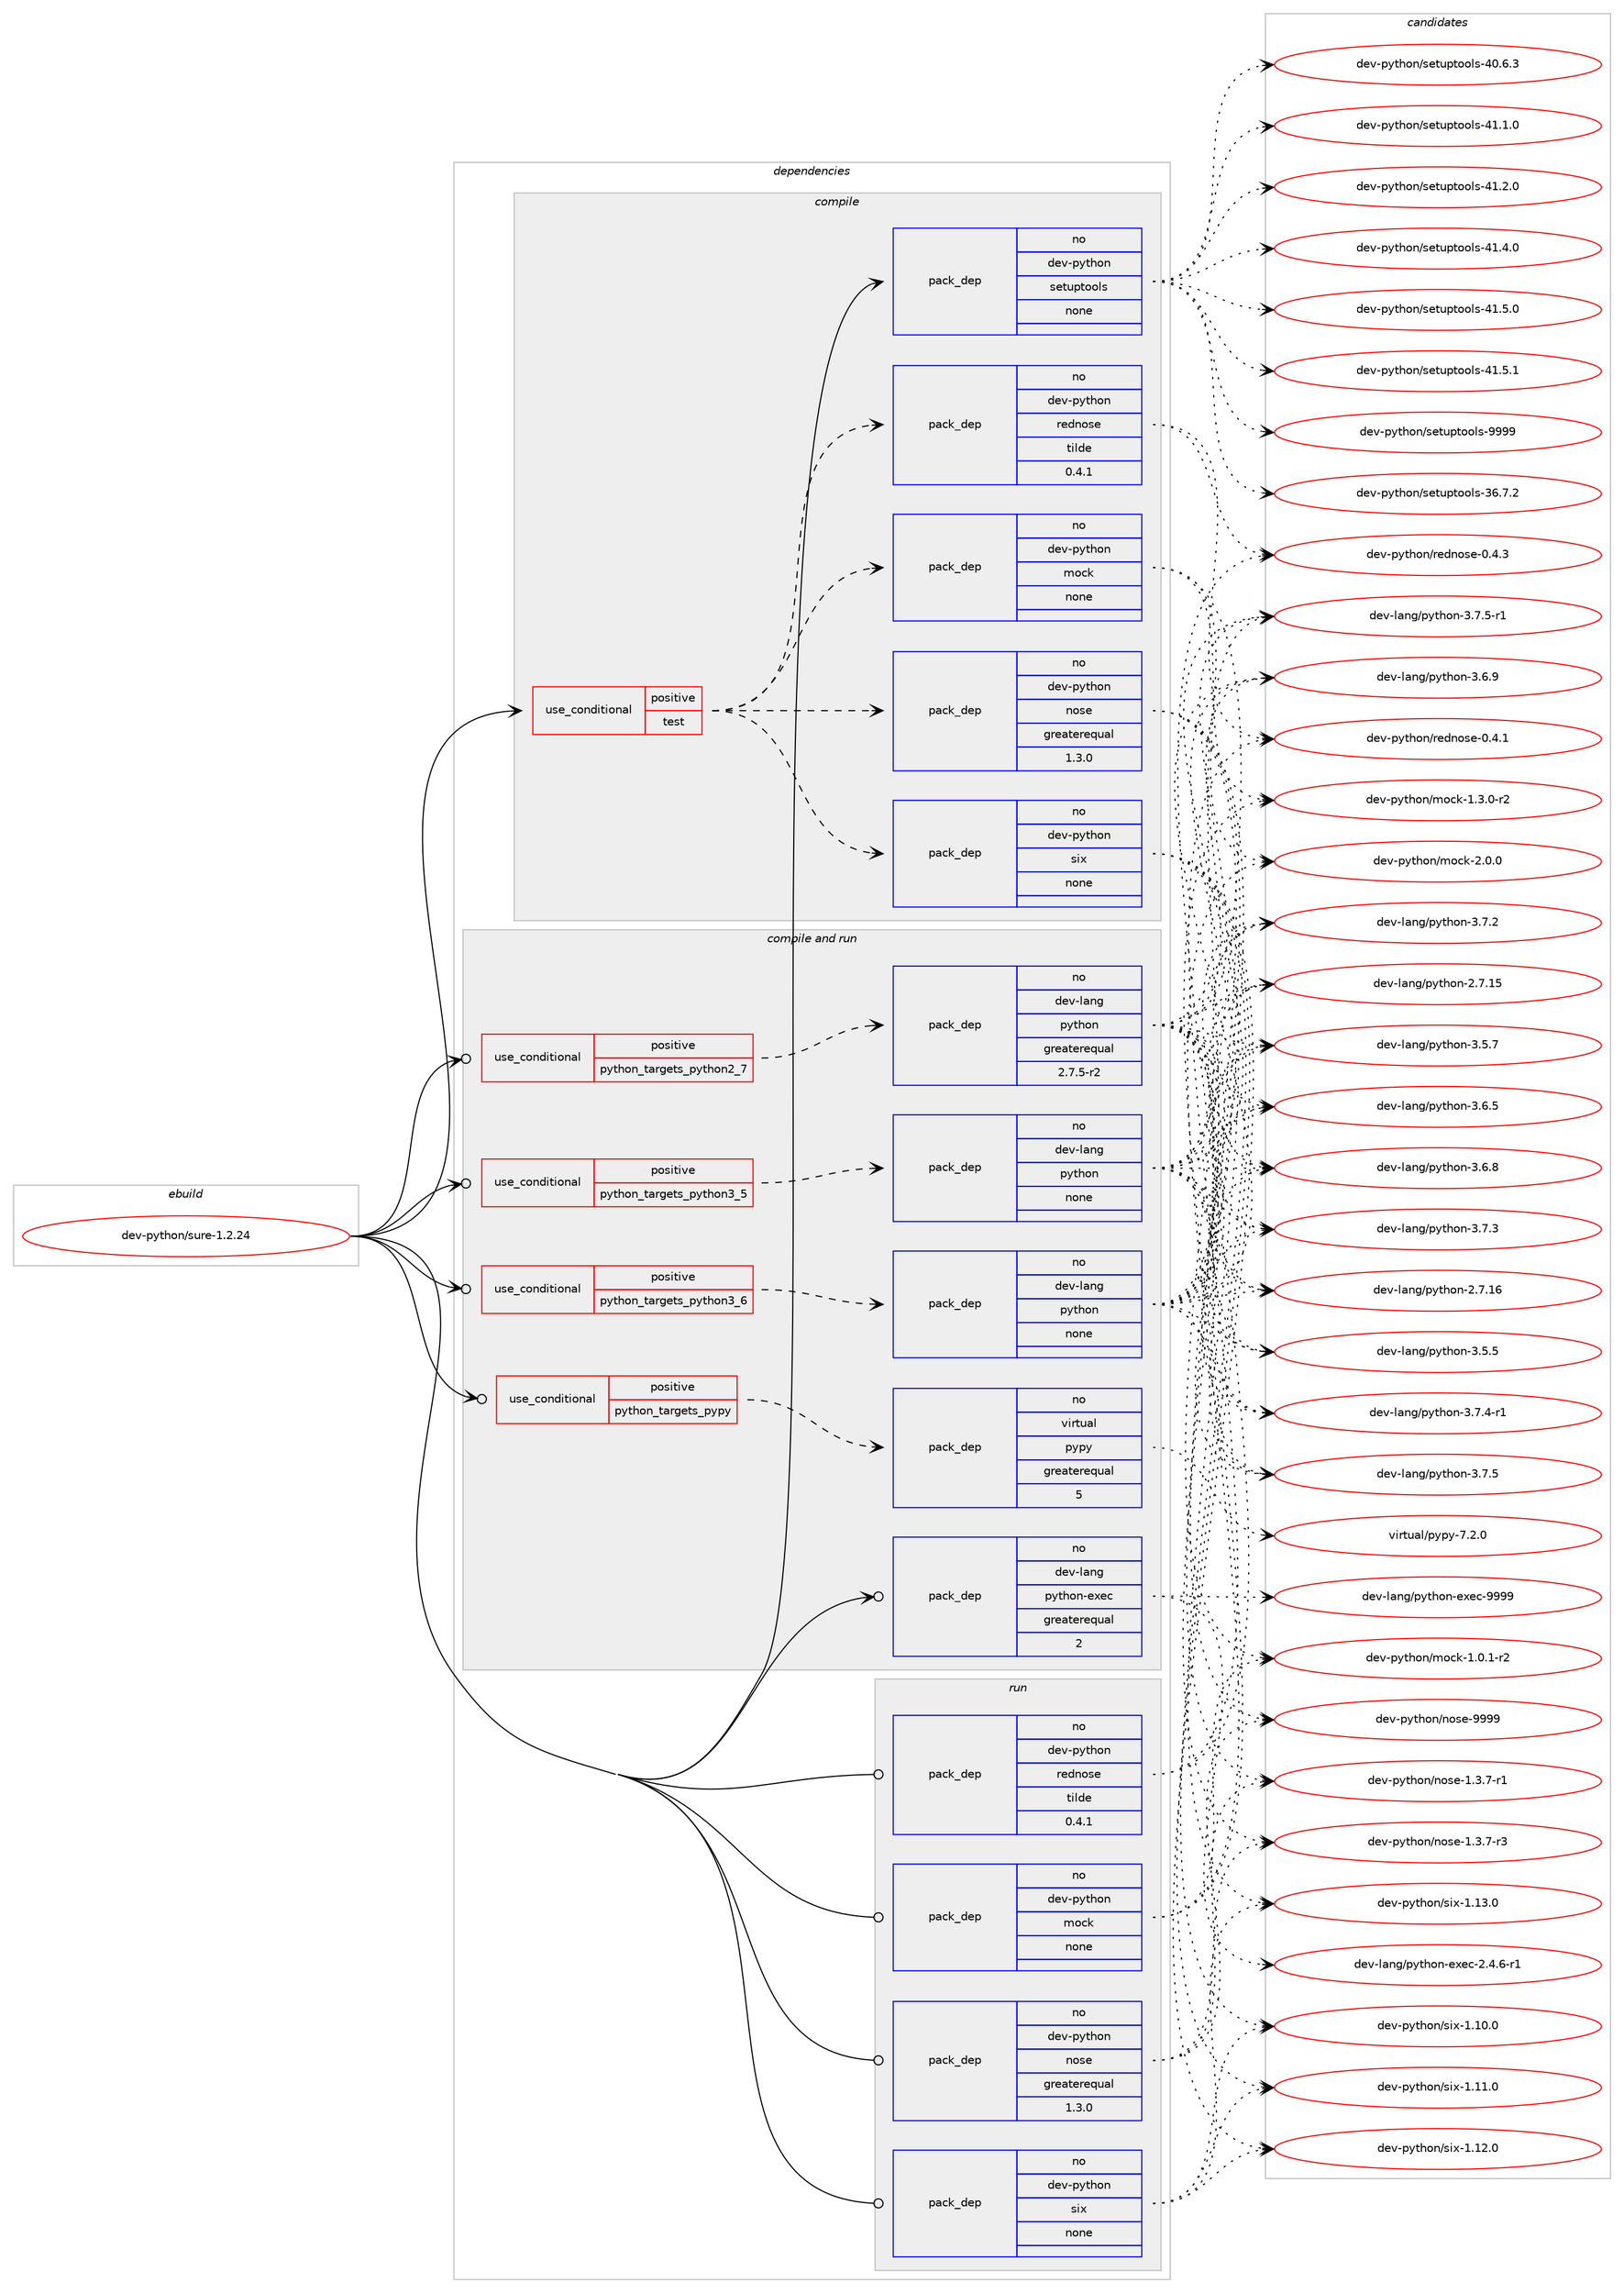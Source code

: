 digraph prolog {

# *************
# Graph options
# *************

newrank=true;
concentrate=true;
compound=true;
graph [rankdir=LR,fontname=Helvetica,fontsize=10,ranksep=1.5];#, ranksep=2.5, nodesep=0.2];
edge  [arrowhead=vee];
node  [fontname=Helvetica,fontsize=10];

# **********
# The ebuild
# **********

subgraph cluster_leftcol {
color=gray;
rank=same;
label=<<i>ebuild</i>>;
id [label="dev-python/sure-1.2.24", color=red, width=4, href="../dev-python/sure-1.2.24.svg"];
}

# ****************
# The dependencies
# ****************

subgraph cluster_midcol {
color=gray;
label=<<i>dependencies</i>>;
subgraph cluster_compile {
fillcolor="#eeeeee";
style=filled;
label=<<i>compile</i>>;
subgraph cond150097 {
dependency639635 [label=<<TABLE BORDER="0" CELLBORDER="1" CELLSPACING="0" CELLPADDING="4"><TR><TD ROWSPAN="3" CELLPADDING="10">use_conditional</TD></TR><TR><TD>positive</TD></TR><TR><TD>test</TD></TR></TABLE>>, shape=none, color=red];
subgraph pack477656 {
dependency639636 [label=<<TABLE BORDER="0" CELLBORDER="1" CELLSPACING="0" CELLPADDING="4" WIDTH="220"><TR><TD ROWSPAN="6" CELLPADDING="30">pack_dep</TD></TR><TR><TD WIDTH="110">no</TD></TR><TR><TD>dev-python</TD></TR><TR><TD>mock</TD></TR><TR><TD>none</TD></TR><TR><TD></TD></TR></TABLE>>, shape=none, color=blue];
}
dependency639635:e -> dependency639636:w [weight=20,style="dashed",arrowhead="vee"];
subgraph pack477657 {
dependency639637 [label=<<TABLE BORDER="0" CELLBORDER="1" CELLSPACING="0" CELLPADDING="4" WIDTH="220"><TR><TD ROWSPAN="6" CELLPADDING="30">pack_dep</TD></TR><TR><TD WIDTH="110">no</TD></TR><TR><TD>dev-python</TD></TR><TR><TD>nose</TD></TR><TR><TD>greaterequal</TD></TR><TR><TD>1.3.0</TD></TR></TABLE>>, shape=none, color=blue];
}
dependency639635:e -> dependency639637:w [weight=20,style="dashed",arrowhead="vee"];
subgraph pack477658 {
dependency639638 [label=<<TABLE BORDER="0" CELLBORDER="1" CELLSPACING="0" CELLPADDING="4" WIDTH="220"><TR><TD ROWSPAN="6" CELLPADDING="30">pack_dep</TD></TR><TR><TD WIDTH="110">no</TD></TR><TR><TD>dev-python</TD></TR><TR><TD>six</TD></TR><TR><TD>none</TD></TR><TR><TD></TD></TR></TABLE>>, shape=none, color=blue];
}
dependency639635:e -> dependency639638:w [weight=20,style="dashed",arrowhead="vee"];
subgraph pack477659 {
dependency639639 [label=<<TABLE BORDER="0" CELLBORDER="1" CELLSPACING="0" CELLPADDING="4" WIDTH="220"><TR><TD ROWSPAN="6" CELLPADDING="30">pack_dep</TD></TR><TR><TD WIDTH="110">no</TD></TR><TR><TD>dev-python</TD></TR><TR><TD>rednose</TD></TR><TR><TD>tilde</TD></TR><TR><TD>0.4.1</TD></TR></TABLE>>, shape=none, color=blue];
}
dependency639635:e -> dependency639639:w [weight=20,style="dashed",arrowhead="vee"];
}
id:e -> dependency639635:w [weight=20,style="solid",arrowhead="vee"];
subgraph pack477660 {
dependency639640 [label=<<TABLE BORDER="0" CELLBORDER="1" CELLSPACING="0" CELLPADDING="4" WIDTH="220"><TR><TD ROWSPAN="6" CELLPADDING="30">pack_dep</TD></TR><TR><TD WIDTH="110">no</TD></TR><TR><TD>dev-python</TD></TR><TR><TD>setuptools</TD></TR><TR><TD>none</TD></TR><TR><TD></TD></TR></TABLE>>, shape=none, color=blue];
}
id:e -> dependency639640:w [weight=20,style="solid",arrowhead="vee"];
}
subgraph cluster_compileandrun {
fillcolor="#eeeeee";
style=filled;
label=<<i>compile and run</i>>;
subgraph cond150098 {
dependency639641 [label=<<TABLE BORDER="0" CELLBORDER="1" CELLSPACING="0" CELLPADDING="4"><TR><TD ROWSPAN="3" CELLPADDING="10">use_conditional</TD></TR><TR><TD>positive</TD></TR><TR><TD>python_targets_pypy</TD></TR></TABLE>>, shape=none, color=red];
subgraph pack477661 {
dependency639642 [label=<<TABLE BORDER="0" CELLBORDER="1" CELLSPACING="0" CELLPADDING="4" WIDTH="220"><TR><TD ROWSPAN="6" CELLPADDING="30">pack_dep</TD></TR><TR><TD WIDTH="110">no</TD></TR><TR><TD>virtual</TD></TR><TR><TD>pypy</TD></TR><TR><TD>greaterequal</TD></TR><TR><TD>5</TD></TR></TABLE>>, shape=none, color=blue];
}
dependency639641:e -> dependency639642:w [weight=20,style="dashed",arrowhead="vee"];
}
id:e -> dependency639641:w [weight=20,style="solid",arrowhead="odotvee"];
subgraph cond150099 {
dependency639643 [label=<<TABLE BORDER="0" CELLBORDER="1" CELLSPACING="0" CELLPADDING="4"><TR><TD ROWSPAN="3" CELLPADDING="10">use_conditional</TD></TR><TR><TD>positive</TD></TR><TR><TD>python_targets_python2_7</TD></TR></TABLE>>, shape=none, color=red];
subgraph pack477662 {
dependency639644 [label=<<TABLE BORDER="0" CELLBORDER="1" CELLSPACING="0" CELLPADDING="4" WIDTH="220"><TR><TD ROWSPAN="6" CELLPADDING="30">pack_dep</TD></TR><TR><TD WIDTH="110">no</TD></TR><TR><TD>dev-lang</TD></TR><TR><TD>python</TD></TR><TR><TD>greaterequal</TD></TR><TR><TD>2.7.5-r2</TD></TR></TABLE>>, shape=none, color=blue];
}
dependency639643:e -> dependency639644:w [weight=20,style="dashed",arrowhead="vee"];
}
id:e -> dependency639643:w [weight=20,style="solid",arrowhead="odotvee"];
subgraph cond150100 {
dependency639645 [label=<<TABLE BORDER="0" CELLBORDER="1" CELLSPACING="0" CELLPADDING="4"><TR><TD ROWSPAN="3" CELLPADDING="10">use_conditional</TD></TR><TR><TD>positive</TD></TR><TR><TD>python_targets_python3_5</TD></TR></TABLE>>, shape=none, color=red];
subgraph pack477663 {
dependency639646 [label=<<TABLE BORDER="0" CELLBORDER="1" CELLSPACING="0" CELLPADDING="4" WIDTH="220"><TR><TD ROWSPAN="6" CELLPADDING="30">pack_dep</TD></TR><TR><TD WIDTH="110">no</TD></TR><TR><TD>dev-lang</TD></TR><TR><TD>python</TD></TR><TR><TD>none</TD></TR><TR><TD></TD></TR></TABLE>>, shape=none, color=blue];
}
dependency639645:e -> dependency639646:w [weight=20,style="dashed",arrowhead="vee"];
}
id:e -> dependency639645:w [weight=20,style="solid",arrowhead="odotvee"];
subgraph cond150101 {
dependency639647 [label=<<TABLE BORDER="0" CELLBORDER="1" CELLSPACING="0" CELLPADDING="4"><TR><TD ROWSPAN="3" CELLPADDING="10">use_conditional</TD></TR><TR><TD>positive</TD></TR><TR><TD>python_targets_python3_6</TD></TR></TABLE>>, shape=none, color=red];
subgraph pack477664 {
dependency639648 [label=<<TABLE BORDER="0" CELLBORDER="1" CELLSPACING="0" CELLPADDING="4" WIDTH="220"><TR><TD ROWSPAN="6" CELLPADDING="30">pack_dep</TD></TR><TR><TD WIDTH="110">no</TD></TR><TR><TD>dev-lang</TD></TR><TR><TD>python</TD></TR><TR><TD>none</TD></TR><TR><TD></TD></TR></TABLE>>, shape=none, color=blue];
}
dependency639647:e -> dependency639648:w [weight=20,style="dashed",arrowhead="vee"];
}
id:e -> dependency639647:w [weight=20,style="solid",arrowhead="odotvee"];
subgraph pack477665 {
dependency639649 [label=<<TABLE BORDER="0" CELLBORDER="1" CELLSPACING="0" CELLPADDING="4" WIDTH="220"><TR><TD ROWSPAN="6" CELLPADDING="30">pack_dep</TD></TR><TR><TD WIDTH="110">no</TD></TR><TR><TD>dev-lang</TD></TR><TR><TD>python-exec</TD></TR><TR><TD>greaterequal</TD></TR><TR><TD>2</TD></TR></TABLE>>, shape=none, color=blue];
}
id:e -> dependency639649:w [weight=20,style="solid",arrowhead="odotvee"];
}
subgraph cluster_run {
fillcolor="#eeeeee";
style=filled;
label=<<i>run</i>>;
subgraph pack477666 {
dependency639650 [label=<<TABLE BORDER="0" CELLBORDER="1" CELLSPACING="0" CELLPADDING="4" WIDTH="220"><TR><TD ROWSPAN="6" CELLPADDING="30">pack_dep</TD></TR><TR><TD WIDTH="110">no</TD></TR><TR><TD>dev-python</TD></TR><TR><TD>mock</TD></TR><TR><TD>none</TD></TR><TR><TD></TD></TR></TABLE>>, shape=none, color=blue];
}
id:e -> dependency639650:w [weight=20,style="solid",arrowhead="odot"];
subgraph pack477667 {
dependency639651 [label=<<TABLE BORDER="0" CELLBORDER="1" CELLSPACING="0" CELLPADDING="4" WIDTH="220"><TR><TD ROWSPAN="6" CELLPADDING="30">pack_dep</TD></TR><TR><TD WIDTH="110">no</TD></TR><TR><TD>dev-python</TD></TR><TR><TD>nose</TD></TR><TR><TD>greaterequal</TD></TR><TR><TD>1.3.0</TD></TR></TABLE>>, shape=none, color=blue];
}
id:e -> dependency639651:w [weight=20,style="solid",arrowhead="odot"];
subgraph pack477668 {
dependency639652 [label=<<TABLE BORDER="0" CELLBORDER="1" CELLSPACING="0" CELLPADDING="4" WIDTH="220"><TR><TD ROWSPAN="6" CELLPADDING="30">pack_dep</TD></TR><TR><TD WIDTH="110">no</TD></TR><TR><TD>dev-python</TD></TR><TR><TD>rednose</TD></TR><TR><TD>tilde</TD></TR><TR><TD>0.4.1</TD></TR></TABLE>>, shape=none, color=blue];
}
id:e -> dependency639652:w [weight=20,style="solid",arrowhead="odot"];
subgraph pack477669 {
dependency639653 [label=<<TABLE BORDER="0" CELLBORDER="1" CELLSPACING="0" CELLPADDING="4" WIDTH="220"><TR><TD ROWSPAN="6" CELLPADDING="30">pack_dep</TD></TR><TR><TD WIDTH="110">no</TD></TR><TR><TD>dev-python</TD></TR><TR><TD>six</TD></TR><TR><TD>none</TD></TR><TR><TD></TD></TR></TABLE>>, shape=none, color=blue];
}
id:e -> dependency639653:w [weight=20,style="solid",arrowhead="odot"];
}
}

# **************
# The candidates
# **************

subgraph cluster_choices {
rank=same;
color=gray;
label=<<i>candidates</i>>;

subgraph choice477656 {
color=black;
nodesep=1;
choice1001011184511212111610411111047109111991074549464846494511450 [label="dev-python/mock-1.0.1-r2", color=red, width=4,href="../dev-python/mock-1.0.1-r2.svg"];
choice1001011184511212111610411111047109111991074549465146484511450 [label="dev-python/mock-1.3.0-r2", color=red, width=4,href="../dev-python/mock-1.3.0-r2.svg"];
choice100101118451121211161041111104710911199107455046484648 [label="dev-python/mock-2.0.0", color=red, width=4,href="../dev-python/mock-2.0.0.svg"];
dependency639636:e -> choice1001011184511212111610411111047109111991074549464846494511450:w [style=dotted,weight="100"];
dependency639636:e -> choice1001011184511212111610411111047109111991074549465146484511450:w [style=dotted,weight="100"];
dependency639636:e -> choice100101118451121211161041111104710911199107455046484648:w [style=dotted,weight="100"];
}
subgraph choice477657 {
color=black;
nodesep=1;
choice10010111845112121116104111110471101111151014549465146554511449 [label="dev-python/nose-1.3.7-r1", color=red, width=4,href="../dev-python/nose-1.3.7-r1.svg"];
choice10010111845112121116104111110471101111151014549465146554511451 [label="dev-python/nose-1.3.7-r3", color=red, width=4,href="../dev-python/nose-1.3.7-r3.svg"];
choice10010111845112121116104111110471101111151014557575757 [label="dev-python/nose-9999", color=red, width=4,href="../dev-python/nose-9999.svg"];
dependency639637:e -> choice10010111845112121116104111110471101111151014549465146554511449:w [style=dotted,weight="100"];
dependency639637:e -> choice10010111845112121116104111110471101111151014549465146554511451:w [style=dotted,weight="100"];
dependency639637:e -> choice10010111845112121116104111110471101111151014557575757:w [style=dotted,weight="100"];
}
subgraph choice477658 {
color=black;
nodesep=1;
choice100101118451121211161041111104711510512045494649484648 [label="dev-python/six-1.10.0", color=red, width=4,href="../dev-python/six-1.10.0.svg"];
choice100101118451121211161041111104711510512045494649494648 [label="dev-python/six-1.11.0", color=red, width=4,href="../dev-python/six-1.11.0.svg"];
choice100101118451121211161041111104711510512045494649504648 [label="dev-python/six-1.12.0", color=red, width=4,href="../dev-python/six-1.12.0.svg"];
choice100101118451121211161041111104711510512045494649514648 [label="dev-python/six-1.13.0", color=red, width=4,href="../dev-python/six-1.13.0.svg"];
dependency639638:e -> choice100101118451121211161041111104711510512045494649484648:w [style=dotted,weight="100"];
dependency639638:e -> choice100101118451121211161041111104711510512045494649494648:w [style=dotted,weight="100"];
dependency639638:e -> choice100101118451121211161041111104711510512045494649504648:w [style=dotted,weight="100"];
dependency639638:e -> choice100101118451121211161041111104711510512045494649514648:w [style=dotted,weight="100"];
}
subgraph choice477659 {
color=black;
nodesep=1;
choice1001011184511212111610411111047114101100110111115101454846524649 [label="dev-python/rednose-0.4.1", color=red, width=4,href="../dev-python/rednose-0.4.1.svg"];
choice1001011184511212111610411111047114101100110111115101454846524651 [label="dev-python/rednose-0.4.3", color=red, width=4,href="../dev-python/rednose-0.4.3.svg"];
dependency639639:e -> choice1001011184511212111610411111047114101100110111115101454846524649:w [style=dotted,weight="100"];
dependency639639:e -> choice1001011184511212111610411111047114101100110111115101454846524651:w [style=dotted,weight="100"];
}
subgraph choice477660 {
color=black;
nodesep=1;
choice100101118451121211161041111104711510111611711211611111110811545515446554650 [label="dev-python/setuptools-36.7.2", color=red, width=4,href="../dev-python/setuptools-36.7.2.svg"];
choice100101118451121211161041111104711510111611711211611111110811545524846544651 [label="dev-python/setuptools-40.6.3", color=red, width=4,href="../dev-python/setuptools-40.6.3.svg"];
choice100101118451121211161041111104711510111611711211611111110811545524946494648 [label="dev-python/setuptools-41.1.0", color=red, width=4,href="../dev-python/setuptools-41.1.0.svg"];
choice100101118451121211161041111104711510111611711211611111110811545524946504648 [label="dev-python/setuptools-41.2.0", color=red, width=4,href="../dev-python/setuptools-41.2.0.svg"];
choice100101118451121211161041111104711510111611711211611111110811545524946524648 [label="dev-python/setuptools-41.4.0", color=red, width=4,href="../dev-python/setuptools-41.4.0.svg"];
choice100101118451121211161041111104711510111611711211611111110811545524946534648 [label="dev-python/setuptools-41.5.0", color=red, width=4,href="../dev-python/setuptools-41.5.0.svg"];
choice100101118451121211161041111104711510111611711211611111110811545524946534649 [label="dev-python/setuptools-41.5.1", color=red, width=4,href="../dev-python/setuptools-41.5.1.svg"];
choice10010111845112121116104111110471151011161171121161111111081154557575757 [label="dev-python/setuptools-9999", color=red, width=4,href="../dev-python/setuptools-9999.svg"];
dependency639640:e -> choice100101118451121211161041111104711510111611711211611111110811545515446554650:w [style=dotted,weight="100"];
dependency639640:e -> choice100101118451121211161041111104711510111611711211611111110811545524846544651:w [style=dotted,weight="100"];
dependency639640:e -> choice100101118451121211161041111104711510111611711211611111110811545524946494648:w [style=dotted,weight="100"];
dependency639640:e -> choice100101118451121211161041111104711510111611711211611111110811545524946504648:w [style=dotted,weight="100"];
dependency639640:e -> choice100101118451121211161041111104711510111611711211611111110811545524946524648:w [style=dotted,weight="100"];
dependency639640:e -> choice100101118451121211161041111104711510111611711211611111110811545524946534648:w [style=dotted,weight="100"];
dependency639640:e -> choice100101118451121211161041111104711510111611711211611111110811545524946534649:w [style=dotted,weight="100"];
dependency639640:e -> choice10010111845112121116104111110471151011161171121161111111081154557575757:w [style=dotted,weight="100"];
}
subgraph choice477661 {
color=black;
nodesep=1;
choice1181051141161179710847112121112121455546504648 [label="virtual/pypy-7.2.0", color=red, width=4,href="../virtual/pypy-7.2.0.svg"];
dependency639642:e -> choice1181051141161179710847112121112121455546504648:w [style=dotted,weight="100"];
}
subgraph choice477662 {
color=black;
nodesep=1;
choice10010111845108971101034711212111610411111045504655464953 [label="dev-lang/python-2.7.15", color=red, width=4,href="../dev-lang/python-2.7.15.svg"];
choice10010111845108971101034711212111610411111045504655464954 [label="dev-lang/python-2.7.16", color=red, width=4,href="../dev-lang/python-2.7.16.svg"];
choice100101118451089711010347112121116104111110455146534653 [label="dev-lang/python-3.5.5", color=red, width=4,href="../dev-lang/python-3.5.5.svg"];
choice100101118451089711010347112121116104111110455146534655 [label="dev-lang/python-3.5.7", color=red, width=4,href="../dev-lang/python-3.5.7.svg"];
choice100101118451089711010347112121116104111110455146544653 [label="dev-lang/python-3.6.5", color=red, width=4,href="../dev-lang/python-3.6.5.svg"];
choice100101118451089711010347112121116104111110455146544656 [label="dev-lang/python-3.6.8", color=red, width=4,href="../dev-lang/python-3.6.8.svg"];
choice100101118451089711010347112121116104111110455146544657 [label="dev-lang/python-3.6.9", color=red, width=4,href="../dev-lang/python-3.6.9.svg"];
choice100101118451089711010347112121116104111110455146554650 [label="dev-lang/python-3.7.2", color=red, width=4,href="../dev-lang/python-3.7.2.svg"];
choice100101118451089711010347112121116104111110455146554651 [label="dev-lang/python-3.7.3", color=red, width=4,href="../dev-lang/python-3.7.3.svg"];
choice1001011184510897110103471121211161041111104551465546524511449 [label="dev-lang/python-3.7.4-r1", color=red, width=4,href="../dev-lang/python-3.7.4-r1.svg"];
choice100101118451089711010347112121116104111110455146554653 [label="dev-lang/python-3.7.5", color=red, width=4,href="../dev-lang/python-3.7.5.svg"];
choice1001011184510897110103471121211161041111104551465546534511449 [label="dev-lang/python-3.7.5-r1", color=red, width=4,href="../dev-lang/python-3.7.5-r1.svg"];
dependency639644:e -> choice10010111845108971101034711212111610411111045504655464953:w [style=dotted,weight="100"];
dependency639644:e -> choice10010111845108971101034711212111610411111045504655464954:w [style=dotted,weight="100"];
dependency639644:e -> choice100101118451089711010347112121116104111110455146534653:w [style=dotted,weight="100"];
dependency639644:e -> choice100101118451089711010347112121116104111110455146534655:w [style=dotted,weight="100"];
dependency639644:e -> choice100101118451089711010347112121116104111110455146544653:w [style=dotted,weight="100"];
dependency639644:e -> choice100101118451089711010347112121116104111110455146544656:w [style=dotted,weight="100"];
dependency639644:e -> choice100101118451089711010347112121116104111110455146544657:w [style=dotted,weight="100"];
dependency639644:e -> choice100101118451089711010347112121116104111110455146554650:w [style=dotted,weight="100"];
dependency639644:e -> choice100101118451089711010347112121116104111110455146554651:w [style=dotted,weight="100"];
dependency639644:e -> choice1001011184510897110103471121211161041111104551465546524511449:w [style=dotted,weight="100"];
dependency639644:e -> choice100101118451089711010347112121116104111110455146554653:w [style=dotted,weight="100"];
dependency639644:e -> choice1001011184510897110103471121211161041111104551465546534511449:w [style=dotted,weight="100"];
}
subgraph choice477663 {
color=black;
nodesep=1;
choice10010111845108971101034711212111610411111045504655464953 [label="dev-lang/python-2.7.15", color=red, width=4,href="../dev-lang/python-2.7.15.svg"];
choice10010111845108971101034711212111610411111045504655464954 [label="dev-lang/python-2.7.16", color=red, width=4,href="../dev-lang/python-2.7.16.svg"];
choice100101118451089711010347112121116104111110455146534653 [label="dev-lang/python-3.5.5", color=red, width=4,href="../dev-lang/python-3.5.5.svg"];
choice100101118451089711010347112121116104111110455146534655 [label="dev-lang/python-3.5.7", color=red, width=4,href="../dev-lang/python-3.5.7.svg"];
choice100101118451089711010347112121116104111110455146544653 [label="dev-lang/python-3.6.5", color=red, width=4,href="../dev-lang/python-3.6.5.svg"];
choice100101118451089711010347112121116104111110455146544656 [label="dev-lang/python-3.6.8", color=red, width=4,href="../dev-lang/python-3.6.8.svg"];
choice100101118451089711010347112121116104111110455146544657 [label="dev-lang/python-3.6.9", color=red, width=4,href="../dev-lang/python-3.6.9.svg"];
choice100101118451089711010347112121116104111110455146554650 [label="dev-lang/python-3.7.2", color=red, width=4,href="../dev-lang/python-3.7.2.svg"];
choice100101118451089711010347112121116104111110455146554651 [label="dev-lang/python-3.7.3", color=red, width=4,href="../dev-lang/python-3.7.3.svg"];
choice1001011184510897110103471121211161041111104551465546524511449 [label="dev-lang/python-3.7.4-r1", color=red, width=4,href="../dev-lang/python-3.7.4-r1.svg"];
choice100101118451089711010347112121116104111110455146554653 [label="dev-lang/python-3.7.5", color=red, width=4,href="../dev-lang/python-3.7.5.svg"];
choice1001011184510897110103471121211161041111104551465546534511449 [label="dev-lang/python-3.7.5-r1", color=red, width=4,href="../dev-lang/python-3.7.5-r1.svg"];
dependency639646:e -> choice10010111845108971101034711212111610411111045504655464953:w [style=dotted,weight="100"];
dependency639646:e -> choice10010111845108971101034711212111610411111045504655464954:w [style=dotted,weight="100"];
dependency639646:e -> choice100101118451089711010347112121116104111110455146534653:w [style=dotted,weight="100"];
dependency639646:e -> choice100101118451089711010347112121116104111110455146534655:w [style=dotted,weight="100"];
dependency639646:e -> choice100101118451089711010347112121116104111110455146544653:w [style=dotted,weight="100"];
dependency639646:e -> choice100101118451089711010347112121116104111110455146544656:w [style=dotted,weight="100"];
dependency639646:e -> choice100101118451089711010347112121116104111110455146544657:w [style=dotted,weight="100"];
dependency639646:e -> choice100101118451089711010347112121116104111110455146554650:w [style=dotted,weight="100"];
dependency639646:e -> choice100101118451089711010347112121116104111110455146554651:w [style=dotted,weight="100"];
dependency639646:e -> choice1001011184510897110103471121211161041111104551465546524511449:w [style=dotted,weight="100"];
dependency639646:e -> choice100101118451089711010347112121116104111110455146554653:w [style=dotted,weight="100"];
dependency639646:e -> choice1001011184510897110103471121211161041111104551465546534511449:w [style=dotted,weight="100"];
}
subgraph choice477664 {
color=black;
nodesep=1;
choice10010111845108971101034711212111610411111045504655464953 [label="dev-lang/python-2.7.15", color=red, width=4,href="../dev-lang/python-2.7.15.svg"];
choice10010111845108971101034711212111610411111045504655464954 [label="dev-lang/python-2.7.16", color=red, width=4,href="../dev-lang/python-2.7.16.svg"];
choice100101118451089711010347112121116104111110455146534653 [label="dev-lang/python-3.5.5", color=red, width=4,href="../dev-lang/python-3.5.5.svg"];
choice100101118451089711010347112121116104111110455146534655 [label="dev-lang/python-3.5.7", color=red, width=4,href="../dev-lang/python-3.5.7.svg"];
choice100101118451089711010347112121116104111110455146544653 [label="dev-lang/python-3.6.5", color=red, width=4,href="../dev-lang/python-3.6.5.svg"];
choice100101118451089711010347112121116104111110455146544656 [label="dev-lang/python-3.6.8", color=red, width=4,href="../dev-lang/python-3.6.8.svg"];
choice100101118451089711010347112121116104111110455146544657 [label="dev-lang/python-3.6.9", color=red, width=4,href="../dev-lang/python-3.6.9.svg"];
choice100101118451089711010347112121116104111110455146554650 [label="dev-lang/python-3.7.2", color=red, width=4,href="../dev-lang/python-3.7.2.svg"];
choice100101118451089711010347112121116104111110455146554651 [label="dev-lang/python-3.7.3", color=red, width=4,href="../dev-lang/python-3.7.3.svg"];
choice1001011184510897110103471121211161041111104551465546524511449 [label="dev-lang/python-3.7.4-r1", color=red, width=4,href="../dev-lang/python-3.7.4-r1.svg"];
choice100101118451089711010347112121116104111110455146554653 [label="dev-lang/python-3.7.5", color=red, width=4,href="../dev-lang/python-3.7.5.svg"];
choice1001011184510897110103471121211161041111104551465546534511449 [label="dev-lang/python-3.7.5-r1", color=red, width=4,href="../dev-lang/python-3.7.5-r1.svg"];
dependency639648:e -> choice10010111845108971101034711212111610411111045504655464953:w [style=dotted,weight="100"];
dependency639648:e -> choice10010111845108971101034711212111610411111045504655464954:w [style=dotted,weight="100"];
dependency639648:e -> choice100101118451089711010347112121116104111110455146534653:w [style=dotted,weight="100"];
dependency639648:e -> choice100101118451089711010347112121116104111110455146534655:w [style=dotted,weight="100"];
dependency639648:e -> choice100101118451089711010347112121116104111110455146544653:w [style=dotted,weight="100"];
dependency639648:e -> choice100101118451089711010347112121116104111110455146544656:w [style=dotted,weight="100"];
dependency639648:e -> choice100101118451089711010347112121116104111110455146544657:w [style=dotted,weight="100"];
dependency639648:e -> choice100101118451089711010347112121116104111110455146554650:w [style=dotted,weight="100"];
dependency639648:e -> choice100101118451089711010347112121116104111110455146554651:w [style=dotted,weight="100"];
dependency639648:e -> choice1001011184510897110103471121211161041111104551465546524511449:w [style=dotted,weight="100"];
dependency639648:e -> choice100101118451089711010347112121116104111110455146554653:w [style=dotted,weight="100"];
dependency639648:e -> choice1001011184510897110103471121211161041111104551465546534511449:w [style=dotted,weight="100"];
}
subgraph choice477665 {
color=black;
nodesep=1;
choice10010111845108971101034711212111610411111045101120101994550465246544511449 [label="dev-lang/python-exec-2.4.6-r1", color=red, width=4,href="../dev-lang/python-exec-2.4.6-r1.svg"];
choice10010111845108971101034711212111610411111045101120101994557575757 [label="dev-lang/python-exec-9999", color=red, width=4,href="../dev-lang/python-exec-9999.svg"];
dependency639649:e -> choice10010111845108971101034711212111610411111045101120101994550465246544511449:w [style=dotted,weight="100"];
dependency639649:e -> choice10010111845108971101034711212111610411111045101120101994557575757:w [style=dotted,weight="100"];
}
subgraph choice477666 {
color=black;
nodesep=1;
choice1001011184511212111610411111047109111991074549464846494511450 [label="dev-python/mock-1.0.1-r2", color=red, width=4,href="../dev-python/mock-1.0.1-r2.svg"];
choice1001011184511212111610411111047109111991074549465146484511450 [label="dev-python/mock-1.3.0-r2", color=red, width=4,href="../dev-python/mock-1.3.0-r2.svg"];
choice100101118451121211161041111104710911199107455046484648 [label="dev-python/mock-2.0.0", color=red, width=4,href="../dev-python/mock-2.0.0.svg"];
dependency639650:e -> choice1001011184511212111610411111047109111991074549464846494511450:w [style=dotted,weight="100"];
dependency639650:e -> choice1001011184511212111610411111047109111991074549465146484511450:w [style=dotted,weight="100"];
dependency639650:e -> choice100101118451121211161041111104710911199107455046484648:w [style=dotted,weight="100"];
}
subgraph choice477667 {
color=black;
nodesep=1;
choice10010111845112121116104111110471101111151014549465146554511449 [label="dev-python/nose-1.3.7-r1", color=red, width=4,href="../dev-python/nose-1.3.7-r1.svg"];
choice10010111845112121116104111110471101111151014549465146554511451 [label="dev-python/nose-1.3.7-r3", color=red, width=4,href="../dev-python/nose-1.3.7-r3.svg"];
choice10010111845112121116104111110471101111151014557575757 [label="dev-python/nose-9999", color=red, width=4,href="../dev-python/nose-9999.svg"];
dependency639651:e -> choice10010111845112121116104111110471101111151014549465146554511449:w [style=dotted,weight="100"];
dependency639651:e -> choice10010111845112121116104111110471101111151014549465146554511451:w [style=dotted,weight="100"];
dependency639651:e -> choice10010111845112121116104111110471101111151014557575757:w [style=dotted,weight="100"];
}
subgraph choice477668 {
color=black;
nodesep=1;
choice1001011184511212111610411111047114101100110111115101454846524649 [label="dev-python/rednose-0.4.1", color=red, width=4,href="../dev-python/rednose-0.4.1.svg"];
choice1001011184511212111610411111047114101100110111115101454846524651 [label="dev-python/rednose-0.4.3", color=red, width=4,href="../dev-python/rednose-0.4.3.svg"];
dependency639652:e -> choice1001011184511212111610411111047114101100110111115101454846524649:w [style=dotted,weight="100"];
dependency639652:e -> choice1001011184511212111610411111047114101100110111115101454846524651:w [style=dotted,weight="100"];
}
subgraph choice477669 {
color=black;
nodesep=1;
choice100101118451121211161041111104711510512045494649484648 [label="dev-python/six-1.10.0", color=red, width=4,href="../dev-python/six-1.10.0.svg"];
choice100101118451121211161041111104711510512045494649494648 [label="dev-python/six-1.11.0", color=red, width=4,href="../dev-python/six-1.11.0.svg"];
choice100101118451121211161041111104711510512045494649504648 [label="dev-python/six-1.12.0", color=red, width=4,href="../dev-python/six-1.12.0.svg"];
choice100101118451121211161041111104711510512045494649514648 [label="dev-python/six-1.13.0", color=red, width=4,href="../dev-python/six-1.13.0.svg"];
dependency639653:e -> choice100101118451121211161041111104711510512045494649484648:w [style=dotted,weight="100"];
dependency639653:e -> choice100101118451121211161041111104711510512045494649494648:w [style=dotted,weight="100"];
dependency639653:e -> choice100101118451121211161041111104711510512045494649504648:w [style=dotted,weight="100"];
dependency639653:e -> choice100101118451121211161041111104711510512045494649514648:w [style=dotted,weight="100"];
}
}

}
